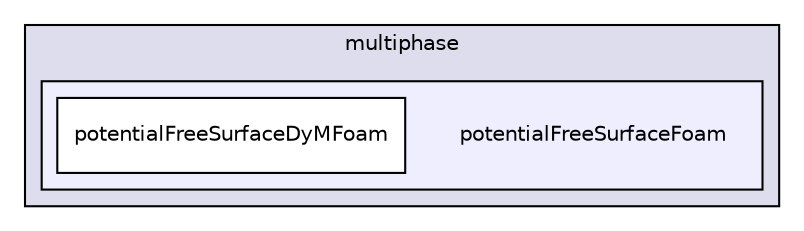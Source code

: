digraph "applications/solvers/multiphase/potentialFreeSurfaceFoam" {
  bgcolor=transparent;
  compound=true
  node [ fontsize="10", fontname="Helvetica"];
  edge [ labelfontsize="10", labelfontname="Helvetica"];
  subgraph clusterdir_d62a5a20700de1cb9696e405d497a576 {
    graph [ bgcolor="#ddddee", pencolor="black", label="multiphase" fontname="Helvetica", fontsize="10", URL="dir_d62a5a20700de1cb9696e405d497a576.html"]
  subgraph clusterdir_40ec60a1fdb4f603452122e742a2be76 {
    graph [ bgcolor="#eeeeff", pencolor="black", label="" URL="dir_40ec60a1fdb4f603452122e742a2be76.html"];
    dir_40ec60a1fdb4f603452122e742a2be76 [shape=plaintext label="potentialFreeSurfaceFoam"];
    dir_d1360e31ac6519a46a043cfe310bfefb [shape=box label="potentialFreeSurfaceDyMFoam" color="black" fillcolor="white" style="filled" URL="dir_d1360e31ac6519a46a043cfe310bfefb.html"];
  }
  }
}
